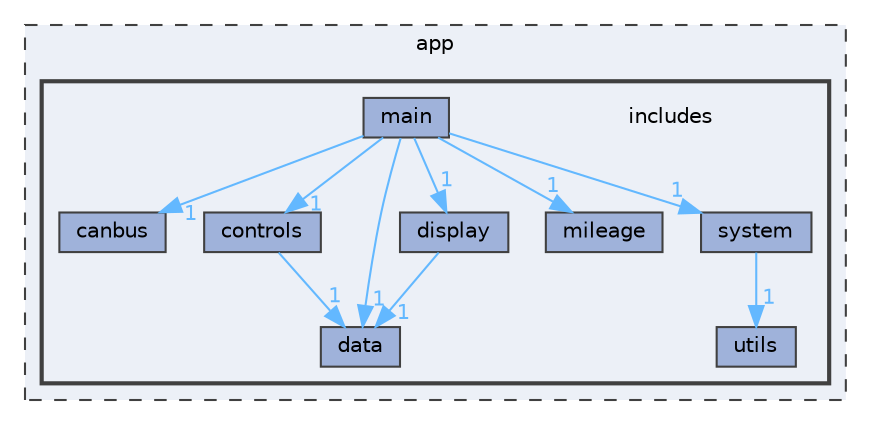 digraph "app/includes"
{
 // LATEX_PDF_SIZE
  bgcolor="transparent";
  edge [fontname=Helvetica,fontsize=10,labelfontname=Helvetica,labelfontsize=10];
  node [fontname=Helvetica,fontsize=10,shape=box,height=0.2,width=0.4];
  compound=true
  subgraph clusterdir_d422163b96683743ed3963d4aac17747 {
    graph [ bgcolor="#ecf0f7", pencolor="grey25", label="app", fontname=Helvetica,fontsize=10 style="filled,dashed", URL="dir_d422163b96683743ed3963d4aac17747.html",tooltip=""]
  subgraph clusterdir_1c5c03227cca0102ee47bee331c2b55d {
    graph [ bgcolor="#ecf0f7", pencolor="grey25", label="", fontname=Helvetica,fontsize=10 style="filled,bold", URL="dir_1c5c03227cca0102ee47bee331c2b55d.html",tooltip=""]
    dir_1c5c03227cca0102ee47bee331c2b55d [shape=plaintext, label="includes"];
  dir_46e52549258292da6ba22fc60aec21f4 [label="canbus", fillcolor="#9fb2da", color="grey25", style="filled", URL="dir_46e52549258292da6ba22fc60aec21f4.html",tooltip=""];
  dir_3225de6caf5a9d4ea39fe6430a4d1d0d [label="controls", fillcolor="#9fb2da", color="grey25", style="filled", URL="dir_3225de6caf5a9d4ea39fe6430a4d1d0d.html",tooltip=""];
  dir_c86fb638e604e1fcad97e24482002e2e [label="data", fillcolor="#9fb2da", color="grey25", style="filled", URL="dir_c86fb638e604e1fcad97e24482002e2e.html",tooltip=""];
  dir_83bdb2762eafa62fe24a00b103a3c171 [label="display", fillcolor="#9fb2da", color="grey25", style="filled", URL="dir_83bdb2762eafa62fe24a00b103a3c171.html",tooltip=""];
  dir_83306c9dc01739987acb050d99938567 [label="main", fillcolor="#9fb2da", color="grey25", style="filled", URL="dir_83306c9dc01739987acb050d99938567.html",tooltip=""];
  dir_8a132aab367ddcd63929717e57e1c516 [label="mileage", fillcolor="#9fb2da", color="grey25", style="filled", URL="dir_8a132aab367ddcd63929717e57e1c516.html",tooltip=""];
  dir_19ab0ee55ced8854eccf40a7e3845061 [label="system", fillcolor="#9fb2da", color="grey25", style="filled", URL="dir_19ab0ee55ced8854eccf40a7e3845061.html",tooltip=""];
  dir_57e96edaf2326962e0fea6fde59de42a [label="utils", fillcolor="#9fb2da", color="grey25", style="filled", URL="dir_57e96edaf2326962e0fea6fde59de42a.html",tooltip=""];
  }
  }
  dir_3225de6caf5a9d4ea39fe6430a4d1d0d->dir_c86fb638e604e1fcad97e24482002e2e [headlabel="1", labeldistance=1.5 headhref="dir_000006_000008.html" href="dir_000006_000008.html" color="steelblue1" fontcolor="steelblue1"];
  dir_83bdb2762eafa62fe24a00b103a3c171->dir_c86fb638e604e1fcad97e24482002e2e [headlabel="1", labeldistance=1.5 headhref="dir_000010_000008.html" href="dir_000010_000008.html" color="steelblue1" fontcolor="steelblue1"];
  dir_83306c9dc01739987acb050d99938567->dir_19ab0ee55ced8854eccf40a7e3845061 [headlabel="1", labeldistance=1.5 headhref="dir_000013_000019.html" href="dir_000013_000019.html" color="steelblue1" fontcolor="steelblue1"];
  dir_83306c9dc01739987acb050d99938567->dir_3225de6caf5a9d4ea39fe6430a4d1d0d [headlabel="1", labeldistance=1.5 headhref="dir_000013_000006.html" href="dir_000013_000006.html" color="steelblue1" fontcolor="steelblue1"];
  dir_83306c9dc01739987acb050d99938567->dir_46e52549258292da6ba22fc60aec21f4 [headlabel="1", labeldistance=1.5 headhref="dir_000013_000003.html" href="dir_000013_000003.html" color="steelblue1" fontcolor="steelblue1"];
  dir_83306c9dc01739987acb050d99938567->dir_83bdb2762eafa62fe24a00b103a3c171 [headlabel="1", labeldistance=1.5 headhref="dir_000013_000010.html" href="dir_000013_000010.html" color="steelblue1" fontcolor="steelblue1"];
  dir_83306c9dc01739987acb050d99938567->dir_8a132aab367ddcd63929717e57e1c516 [headlabel="1", labeldistance=1.5 headhref="dir_000013_000015.html" href="dir_000013_000015.html" color="steelblue1" fontcolor="steelblue1"];
  dir_83306c9dc01739987acb050d99938567->dir_c86fb638e604e1fcad97e24482002e2e [headlabel="1", labeldistance=1.5 headhref="dir_000013_000008.html" href="dir_000013_000008.html" color="steelblue1" fontcolor="steelblue1"];
  dir_19ab0ee55ced8854eccf40a7e3845061->dir_57e96edaf2326962e0fea6fde59de42a [headlabel="1", labeldistance=1.5 headhref="dir_000019_000022.html" href="dir_000019_000022.html" color="steelblue1" fontcolor="steelblue1"];
}
